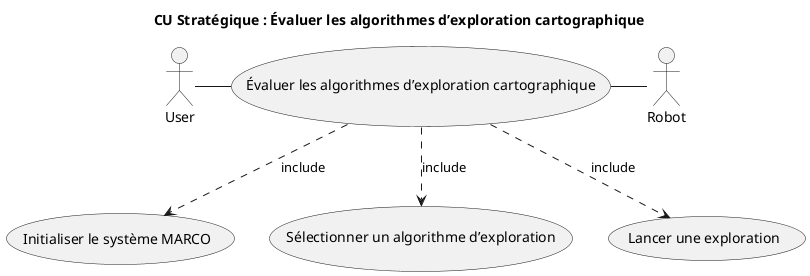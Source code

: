 @startuml
'https://plantuml.com/use-case-diagram

title CU Stratégique : Évaluer les algorithmes d’exploration cartographique
skinparam shadowing false



User as User
Robot as Robot

User -right- (Évaluer les algorithmes d’exploration cartographique)
Robot -left- (Évaluer les algorithmes d’exploration cartographique)
(Évaluer les algorithmes d’exploration cartographique) -.> (Initialiser le système MARCO) : include
(Évaluer les algorithmes d’exploration cartographique) -.> (Sélectionner un algorithme d’exploration) : include
(Évaluer les algorithmes d’exploration cartographique) -.> (Lancer une exploration) : include

@enduml
